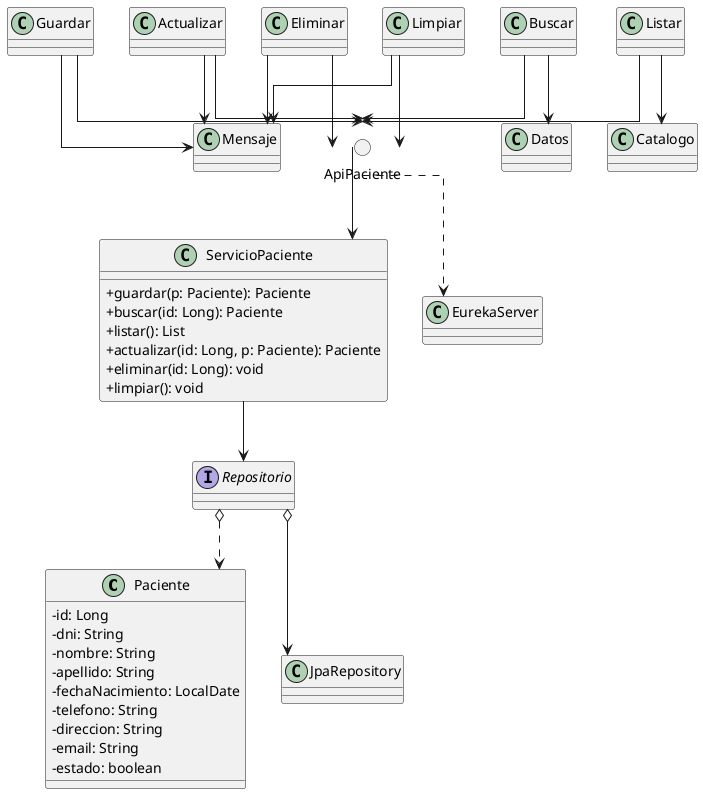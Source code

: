 @startuml ClinicMsPaciente
skinparam classAttributeIconSize 0
skinparam linetype ortho

' Entidad
class Paciente {
  -id: Long
  -dni: String
  -nombre: String
  -apellido: String
  -fechaNacimiento: LocalDate
  -telefono: String
  -direccion: String
  -email: String
  -estado: boolean
}

' Servicio
class ServicioPaciente {
  +guardar(p: Paciente): Paciente
  +buscar(id: Long): Paciente
  +listar(): List
  +actualizar(id: Long, p: Paciente): Paciente
  +eliminar(id: Long): void
  +limpiar(): void
}

' Repositorio e infra
interface Repositorio
class JpaRepository
class EurekaServer

' API y controlador/operaciones
circle ApiPaciente
class Guardar
class Buscar
class Listar
class Actualizar
class Eliminar
class Limpiar
class Mensaje
class Datos
class Catalogo

' Flujo
Guardar --> ApiPaciente
Guardar --> Mensaje
Buscar --> ApiPaciente
Buscar --> Datos
Listar --> ApiPaciente
Listar --> Catalogo
Actualizar --> ApiPaciente
Actualizar --> Mensaje
Eliminar --> ApiPaciente
Eliminar --> Mensaje
Limpiar --> ApiPaciente
Limpiar --> Mensaje

ApiPaciente --> ServicioPaciente
ServicioPaciente --> Repositorio
Repositorio o--> JpaRepository
Repositorio o..> Paciente
ApiPaciente ..> EurekaServer

@enduml
